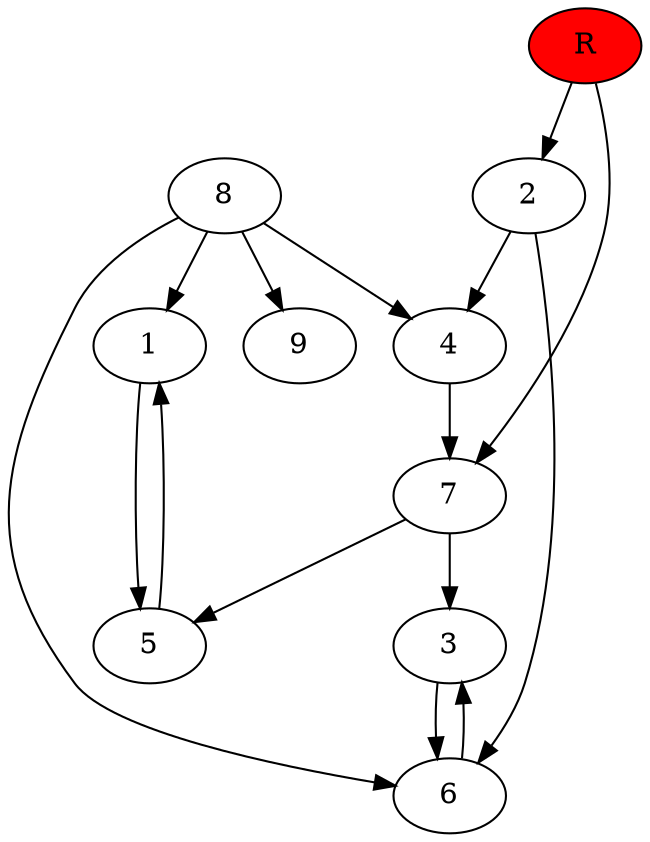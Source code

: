 digraph prb19070 {
	1
	2
	3
	4
	5
	6
	7
	8
	R [fillcolor="#ff0000" style=filled]
	1 -> 5
	2 -> 4
	2 -> 6
	3 -> 6
	4 -> 7
	5 -> 1
	6 -> 3
	7 -> 3
	7 -> 5
	8 -> 1
	8 -> 4
	8 -> 6
	8 -> 9
	R -> 2
	R -> 7
}
